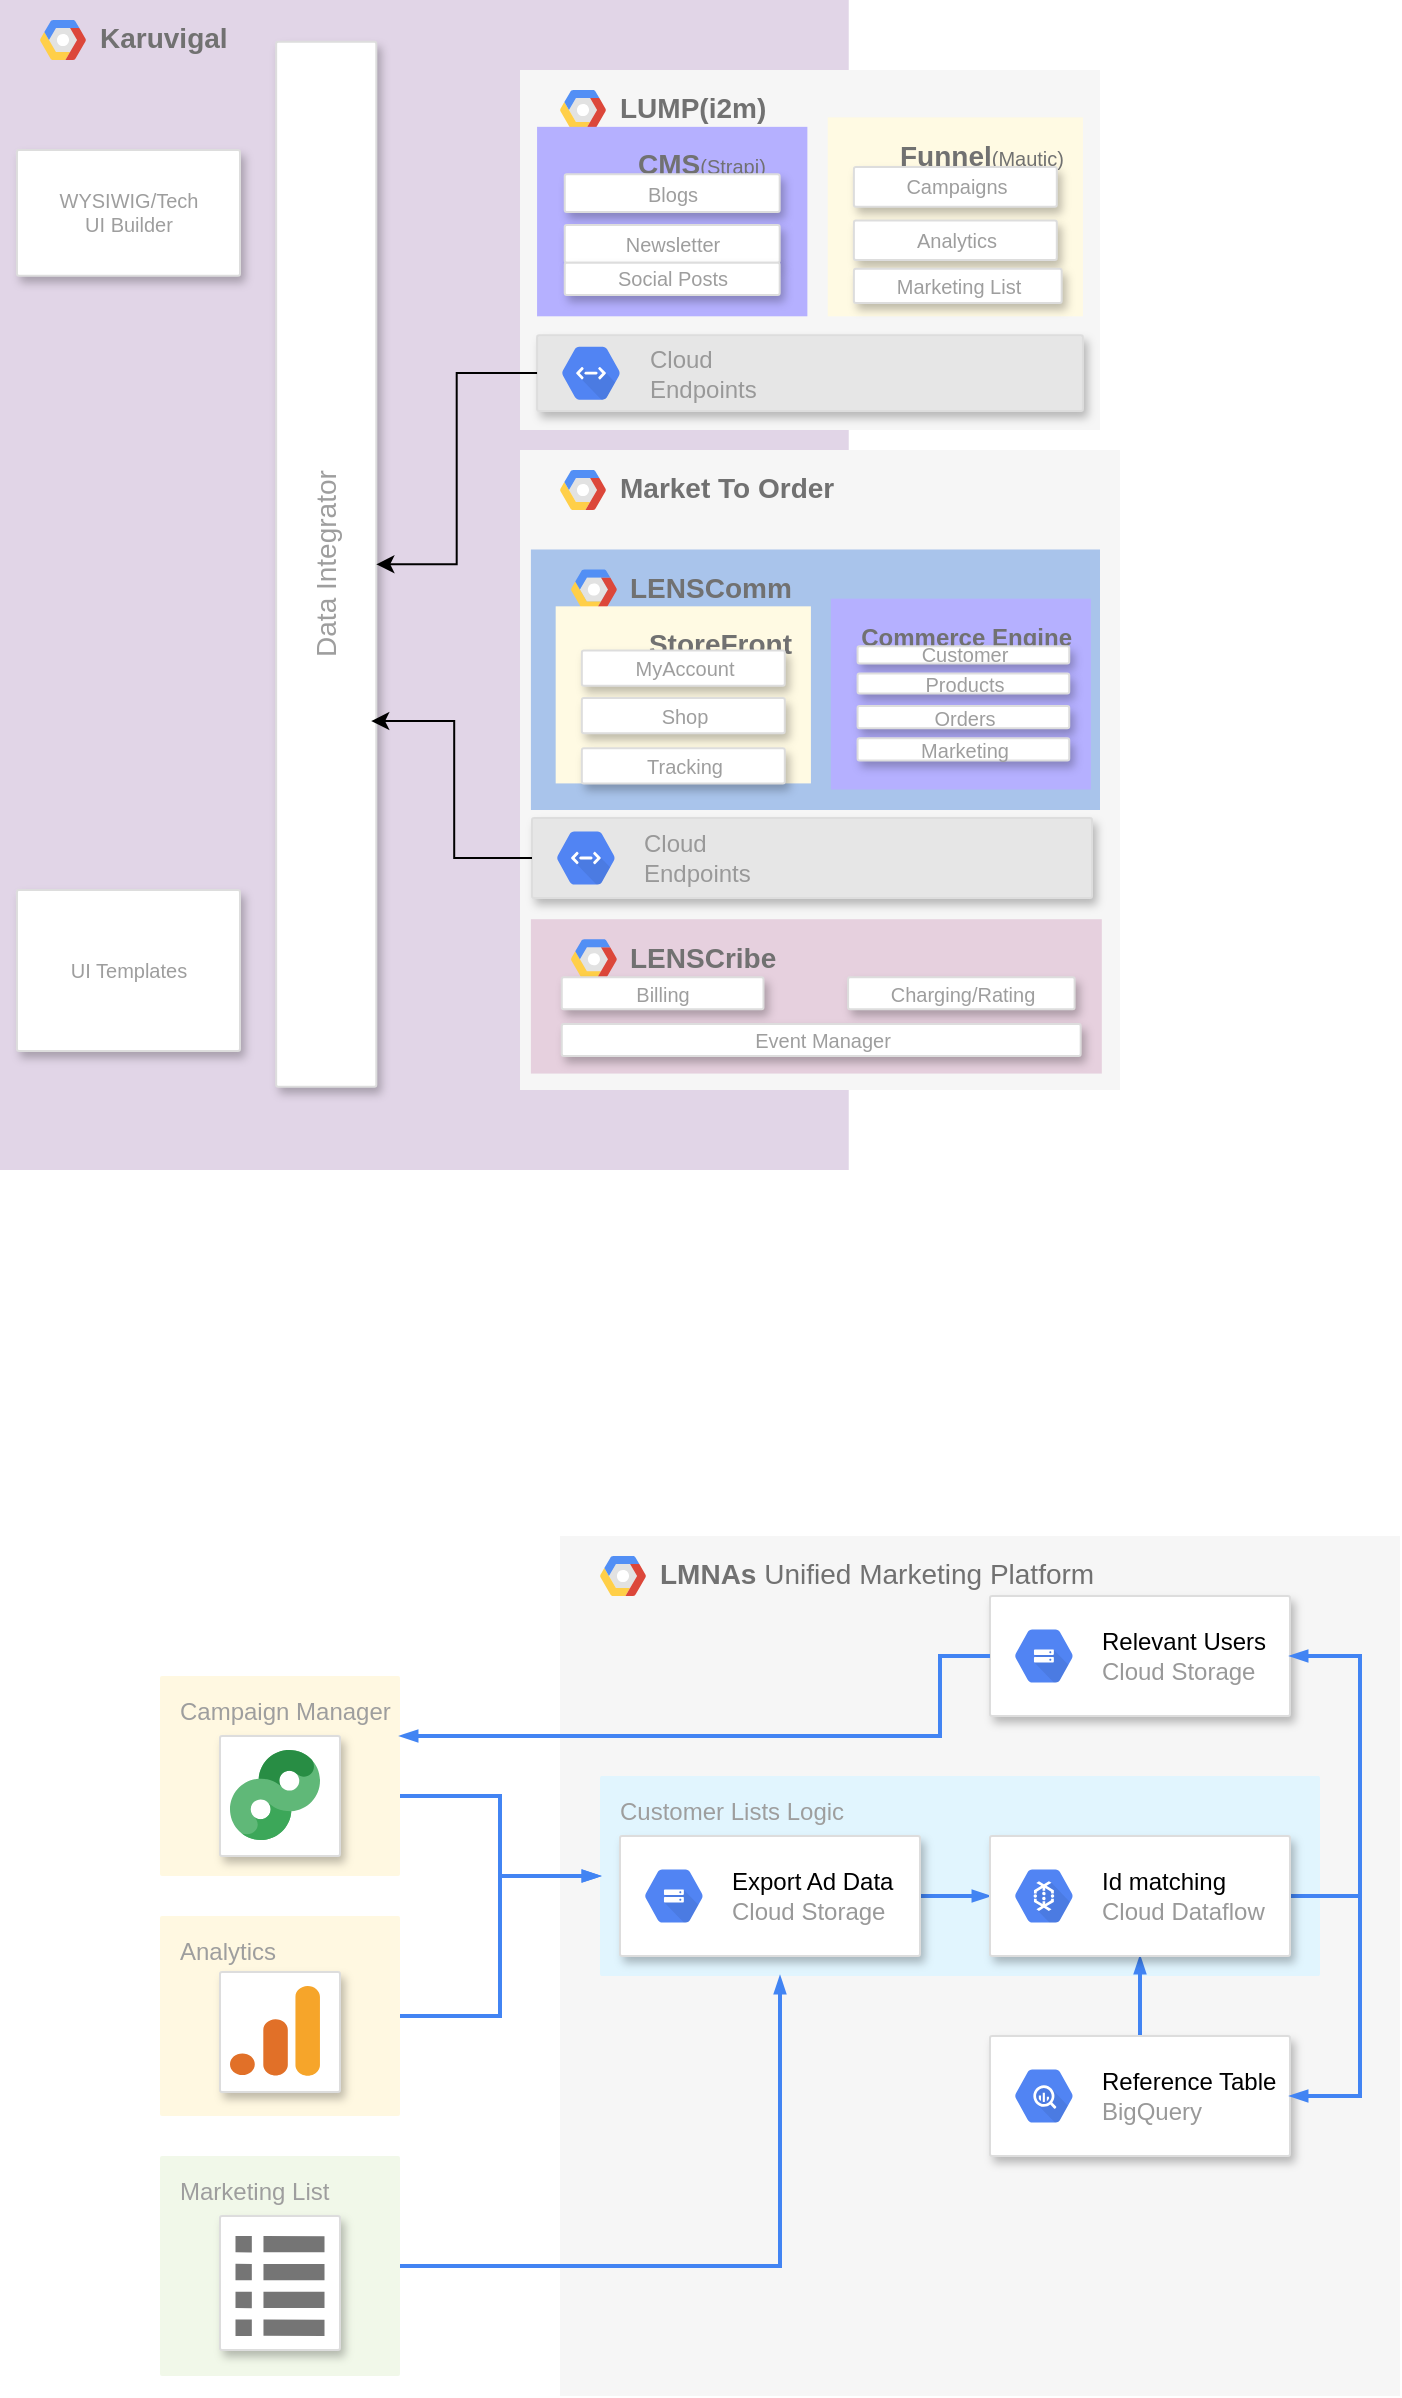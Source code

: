 <mxfile version="15.9.4" type="github">
  <diagram id="f106602c-feb2-e66a-4537-3a34d633f6aa" name="Page-1">
    <mxGraphModel dx="943" dy="526" grid="1" gridSize="10" guides="1" tooltips="1" connect="1" arrows="1" fold="1" page="1" pageScale="1" pageWidth="1169" pageHeight="827" background="none" math="0" shadow="0">
      <root>
        <mxCell id="0" />
        <mxCell id="1" parent="0" />
        <mxCell id="14" value="&lt;b&gt;LMNAs&lt;/b&gt;&amp;nbsp;Unified Marketing Platform" style="fillColor=#F6F6F6;strokeColor=none;shadow=0;gradientColor=none;fontSize=14;align=left;spacing=10;fontColor=#717171;9E9E9E;verticalAlign=top;spacingTop=-4;fontStyle=0;spacingLeft=40;html=1;" parent="1" vertex="1">
          <mxGeometry x="640" y="783" width="420" height="430" as="geometry" />
        </mxCell>
        <mxCell id="15" value="" style="shape=mxgraph.gcp2.google_cloud_platform;fillColor=#F6F6F6;strokeColor=none;shadow=0;gradientColor=none;" parent="14" vertex="1">
          <mxGeometry width="23" height="20" relative="1" as="geometry">
            <mxPoint x="20" y="10" as="offset" />
          </mxGeometry>
        </mxCell>
        <mxCell id="699" value="" style="strokeColor=#dddddd;fillColor=#ffffff;shadow=1;strokeWidth=1;rounded=1;absoluteArcSize=1;arcSize=2;fontSize=10;fontColor=#9E9E9E;align=center;html=1;" parent="14" vertex="1">
          <mxGeometry x="215" y="30" width="150" height="60" as="geometry" />
        </mxCell>
        <mxCell id="700" value="&lt;font color=&quot;#000000&quot;&gt;Relevant Users&lt;/font&gt;&lt;br&gt;Cloud Storage" style="dashed=0;connectable=0;html=1;fillColor=#5184F3;strokeColor=none;shape=mxgraph.gcp2.hexIcon;prIcon=cloud_storage;part=1;labelPosition=right;verticalLabelPosition=middle;align=left;verticalAlign=middle;spacingLeft=5;fontColor=#999999;fontSize=12;" parent="699" vertex="1">
          <mxGeometry y="0.5" width="44" height="39" relative="1" as="geometry">
            <mxPoint x="5" y="-19.5" as="offset" />
          </mxGeometry>
        </mxCell>
        <mxCell id="711" value="Customer Lists Logic" style="rounded=1;absoluteArcSize=1;arcSize=2;html=1;strokeColor=none;gradientColor=none;shadow=0;dashed=0;strokeColor=none;fontSize=12;fontColor=#9E9E9E;align=left;verticalAlign=top;spacing=10;spacingTop=-4;fillColor=#E1F5FE;" parent="1" vertex="1">
          <mxGeometry x="660" y="903" width="360" height="100" as="geometry" />
        </mxCell>
        <mxCell id="712" style="edgeStyle=orthogonalEdgeStyle;rounded=0;html=1;labelBackgroundColor=none;startFill=1;startSize=4;endArrow=blockThin;endFill=1;endSize=4;jettySize=auto;orthogonalLoop=1;strokeColor=#4284F3;strokeWidth=2;fontSize=12;fontColor=#000000;align=center;dashed=0;" parent="1" source="705" target="711" edge="1">
          <mxGeometry relative="1" as="geometry">
            <Array as="points">
              <mxPoint x="610" y="913" />
              <mxPoint x="610" y="953" />
            </Array>
          </mxGeometry>
        </mxCell>
        <mxCell id="705" value="Campaign Manager" style="rounded=1;absoluteArcSize=1;arcSize=2;html=1;strokeColor=none;gradientColor=none;shadow=0;dashed=0;strokeColor=none;fontSize=12;fontColor=#9E9E9E;align=left;verticalAlign=top;spacing=10;spacingTop=-4;fillColor=#FFF8E1;" parent="1" vertex="1">
          <mxGeometry x="440" y="853" width="120" height="100" as="geometry" />
        </mxCell>
        <mxCell id="713" style="edgeStyle=orthogonalEdgeStyle;rounded=0;html=1;labelBackgroundColor=none;startFill=1;startSize=4;endArrow=blockThin;endFill=1;endSize=4;jettySize=auto;orthogonalLoop=1;strokeColor=#4284F3;strokeWidth=2;fontSize=12;fontColor=#000000;align=center;dashed=0;" parent="1" source="706" target="711" edge="1">
          <mxGeometry relative="1" as="geometry" />
        </mxCell>
        <mxCell id="706" value="Analytics" style="rounded=1;absoluteArcSize=1;arcSize=2;html=1;strokeColor=none;gradientColor=none;shadow=0;dashed=0;strokeColor=none;fontSize=12;fontColor=#9E9E9E;align=left;verticalAlign=top;spacing=10;spacingTop=-4;fillColor=#FFF8E1;" parent="1" vertex="1">
          <mxGeometry x="440" y="973" width="120" height="100" as="geometry" />
        </mxCell>
        <mxCell id="714" style="edgeStyle=orthogonalEdgeStyle;rounded=0;html=1;labelBackgroundColor=none;startFill=1;startSize=4;endArrow=blockThin;endFill=1;endSize=4;jettySize=auto;orthogonalLoop=1;strokeColor=#4284F3;strokeWidth=2;fontSize=12;fontColor=#000000;align=center;dashed=0;" parent="1" source="707" target="711" edge="1">
          <mxGeometry relative="1" as="geometry">
            <Array as="points">
              <mxPoint x="750" y="1148" />
            </Array>
          </mxGeometry>
        </mxCell>
        <mxCell id="707" value="Marketing List" style="rounded=1;absoluteArcSize=1;arcSize=2;html=1;strokeColor=none;gradientColor=none;shadow=0;dashed=0;strokeColor=none;fontSize=12;fontColor=#9E9E9E;align=left;verticalAlign=top;spacing=10;spacingTop=-4;fillColor=#F1F8E9;" parent="1" vertex="1">
          <mxGeometry x="440" y="1093" width="120" height="110" as="geometry" />
        </mxCell>
        <mxCell id="689" value="" style="strokeColor=#dddddd;fillColor=#ffffff;shadow=1;strokeWidth=1;rounded=1;absoluteArcSize=1;arcSize=2;fontSize=10;fontColor=#9E9E9E;align=center;html=1;" parent="1" vertex="1">
          <mxGeometry x="470" y="883" width="60" height="60" as="geometry" />
        </mxCell>
        <mxCell id="690" value="" style="dashed=0;connectable=0;html=1;fillColor=#5184F3;strokeColor=none;shape=mxgraph.gcp2.campaign_manager;part=1;labelPosition=right;verticalLabelPosition=middle;align=left;verticalAlign=middle;spacingLeft=5;fontColor=#999999;fontSize=12;" parent="689" vertex="1">
          <mxGeometry width="45" height="45" relative="1" as="geometry">
            <mxPoint x="5" y="7" as="offset" />
          </mxGeometry>
        </mxCell>
        <mxCell id="693" value="" style="strokeColor=#dddddd;fillColor=#ffffff;shadow=1;strokeWidth=1;rounded=1;absoluteArcSize=1;arcSize=2;fontSize=10;fontColor=#9E9E9E;align=center;html=1;" parent="1" vertex="1">
          <mxGeometry x="470" y="1001" width="60" height="60" as="geometry" />
        </mxCell>
        <mxCell id="694" value="" style="dashed=0;connectable=0;html=1;fillColor=#5184F3;strokeColor=none;shape=mxgraph.gcp2.google_analytics;part=1;labelPosition=right;verticalLabelPosition=middle;align=left;verticalAlign=middle;spacingLeft=5;fontColor=#999999;fontSize=12;" parent="693" vertex="1">
          <mxGeometry width="45" height="45" relative="1" as="geometry">
            <mxPoint x="5" y="7" as="offset" />
          </mxGeometry>
        </mxCell>
        <mxCell id="695" value="" style="strokeColor=#dddddd;fillColor=#ffffff;shadow=1;strokeWidth=1;rounded=1;absoluteArcSize=1;arcSize=2;labelPosition=center;verticalLabelPosition=middle;align=center;verticalAlign=bottom;spacingLeft=0;fontColor=#999999;fontSize=12;whiteSpace=wrap;spacingBottom=2;html=1;" parent="1" vertex="1">
          <mxGeometry x="470" y="1123" width="60" height="67" as="geometry" />
        </mxCell>
        <mxCell id="696" value="" style="dashed=0;connectable=0;html=1;fillColor=#757575;strokeColor=none;shape=mxgraph.gcp2.list;part=1;" parent="695" vertex="1">
          <mxGeometry x="0.5" width="44.5" height="50" relative="1" as="geometry">
            <mxPoint x="-22.25" y="10" as="offset" />
          </mxGeometry>
        </mxCell>
        <mxCell id="715" style="edgeStyle=orthogonalEdgeStyle;rounded=0;html=1;labelBackgroundColor=none;startFill=1;startSize=4;endArrow=blockThin;endFill=1;endSize=4;jettySize=auto;orthogonalLoop=1;strokeColor=#4284F3;strokeWidth=2;fontSize=12;fontColor=#000000;align=center;dashed=0;" parent="1" source="697" target="703" edge="1">
          <mxGeometry relative="1" as="geometry" />
        </mxCell>
        <mxCell id="697" value="" style="strokeColor=#dddddd;fillColor=#ffffff;shadow=1;strokeWidth=1;rounded=1;absoluteArcSize=1;arcSize=2;fontSize=10;fontColor=#9E9E9E;align=center;html=1;" parent="1" vertex="1">
          <mxGeometry x="670" y="933" width="150" height="60" as="geometry" />
        </mxCell>
        <mxCell id="698" value="&lt;font color=&quot;#000000&quot;&gt;Export Ad Data&lt;/font&gt;&lt;br&gt;Cloud Storage" style="dashed=0;connectable=0;html=1;fillColor=#5184F3;strokeColor=none;shape=mxgraph.gcp2.hexIcon;prIcon=cloud_storage;part=1;labelPosition=right;verticalLabelPosition=middle;align=left;verticalAlign=middle;spacingLeft=5;fontColor=#999999;fontSize=12;" parent="697" vertex="1">
          <mxGeometry y="0.5" width="44" height="39" relative="1" as="geometry">
            <mxPoint x="5" y="-19.5" as="offset" />
          </mxGeometry>
        </mxCell>
        <mxCell id="719" style="edgeStyle=orthogonalEdgeStyle;rounded=0;html=1;labelBackgroundColor=none;startFill=1;startSize=4;endArrow=blockThin;endFill=1;endSize=4;jettySize=auto;orthogonalLoop=1;strokeColor=#4284F3;strokeWidth=2;fontSize=12;fontColor=#000000;align=center;dashed=0;" parent="1" target="705" edge="1">
          <mxGeometry relative="1" as="geometry">
            <Array as="points">
              <mxPoint x="830" y="843" />
              <mxPoint x="830" y="883" />
            </Array>
            <mxPoint x="855" y="843" as="sourcePoint" />
          </mxGeometry>
        </mxCell>
        <mxCell id="718" style="edgeStyle=orthogonalEdgeStyle;rounded=0;html=1;labelBackgroundColor=none;startFill=1;startSize=4;endArrow=blockThin;endFill=1;endSize=4;jettySize=auto;orthogonalLoop=1;strokeColor=#4284F3;strokeWidth=2;fontSize=12;fontColor=#000000;align=center;dashed=0;" parent="1" source="701" target="703" edge="1">
          <mxGeometry relative="1" as="geometry" />
        </mxCell>
        <mxCell id="701" value="" style="strokeColor=#dddddd;fillColor=#ffffff;shadow=1;strokeWidth=1;rounded=1;absoluteArcSize=1;arcSize=2;fontSize=10;fontColor=#9E9E9E;align=center;html=1;" parent="1" vertex="1">
          <mxGeometry x="855" y="1033" width="150" height="60" as="geometry" />
        </mxCell>
        <mxCell id="702" value="&lt;font color=&quot;#000000&quot;&gt;Reference Table&lt;/font&gt;&lt;br&gt;BigQuery" style="dashed=0;connectable=0;html=1;fillColor=#5184F3;strokeColor=none;shape=mxgraph.gcp2.hexIcon;prIcon=bigquery;part=1;labelPosition=right;verticalLabelPosition=middle;align=left;verticalAlign=middle;spacingLeft=5;fontColor=#999999;fontSize=12;" parent="701" vertex="1">
          <mxGeometry y="0.5" width="44" height="39" relative="1" as="geometry">
            <mxPoint x="5" y="-19.5" as="offset" />
          </mxGeometry>
        </mxCell>
        <mxCell id="716" style="edgeStyle=orthogonalEdgeStyle;rounded=0;html=1;labelBackgroundColor=none;startFill=1;startSize=4;endArrow=blockThin;endFill=1;endSize=4;jettySize=auto;orthogonalLoop=1;strokeColor=#4284F3;strokeWidth=2;fontSize=12;fontColor=#000000;align=center;dashed=0;" parent="1" source="703" edge="1">
          <mxGeometry relative="1" as="geometry">
            <Array as="points">
              <mxPoint x="1040" y="963" />
              <mxPoint x="1040" y="843" />
            </Array>
            <mxPoint x="1005" y="843" as="targetPoint" />
          </mxGeometry>
        </mxCell>
        <mxCell id="717" style="edgeStyle=orthogonalEdgeStyle;rounded=0;html=1;labelBackgroundColor=none;startFill=1;startSize=4;endArrow=blockThin;endFill=1;endSize=4;jettySize=auto;orthogonalLoop=1;strokeColor=#4284F3;strokeWidth=2;fontSize=12;fontColor=#000000;align=center;dashed=0;" parent="1" source="703" target="701" edge="1">
          <mxGeometry relative="1" as="geometry">
            <Array as="points">
              <mxPoint x="1040" y="963" />
              <mxPoint x="1040" y="1063" />
            </Array>
          </mxGeometry>
        </mxCell>
        <mxCell id="703" value="" style="strokeColor=#dddddd;fillColor=#ffffff;shadow=1;strokeWidth=1;rounded=1;absoluteArcSize=1;arcSize=2;fontSize=10;fontColor=#9E9E9E;align=center;html=1;" parent="1" vertex="1">
          <mxGeometry x="855" y="933" width="150" height="60" as="geometry" />
        </mxCell>
        <mxCell id="704" value="&lt;font color=&quot;#000000&quot;&gt;Id matching&lt;/font&gt;&lt;br&gt;Cloud Dataflow" style="dashed=0;connectable=0;html=1;fillColor=#5184F3;strokeColor=none;shape=mxgraph.gcp2.hexIcon;prIcon=cloud_dataflow;part=1;labelPosition=right;verticalLabelPosition=middle;align=left;verticalAlign=middle;spacingLeft=5;fontColor=#999999;fontSize=12;" parent="703" vertex="1">
          <mxGeometry y="0.5" width="44" height="39" relative="1" as="geometry">
            <mxPoint x="5" y="-19.5" as="offset" />
          </mxGeometry>
        </mxCell>
        <mxCell id="wyFLx1ODkE6jC5D1gI6m-723" value="&lt;b&gt;Karuvigal&lt;/b&gt;" style="fillColor=#E1D5E7;strokeColor=none;shadow=0;gradientColor=none;fontSize=14;align=left;spacing=10;fontColor=#717171;9E9E9E;verticalAlign=top;spacingTop=-4;fontStyle=0;spacingLeft=40;html=1;" vertex="1" parent="1">
          <mxGeometry x="360" y="15" width="424.37" height="585" as="geometry" />
        </mxCell>
        <mxCell id="wyFLx1ODkE6jC5D1gI6m-724" value="" style="shape=mxgraph.gcp2.google_cloud_platform;fillColor=#F6F6F6;strokeColor=none;shadow=0;gradientColor=none;" vertex="1" parent="wyFLx1ODkE6jC5D1gI6m-723">
          <mxGeometry width="23" height="20" relative="1" as="geometry">
            <mxPoint x="20" y="10" as="offset" />
          </mxGeometry>
        </mxCell>
        <mxCell id="wyFLx1ODkE6jC5D1gI6m-721" value="WYSIWIG/Tech &lt;br&gt;UI Builder" style="strokeColor=#dddddd;fillColor=#ffffff;shadow=1;strokeWidth=1;rounded=1;absoluteArcSize=1;arcSize=2;fontSize=10;fontColor=#9E9E9E;align=center;html=1;" vertex="1" parent="wyFLx1ODkE6jC5D1gI6m-723">
          <mxGeometry x="8.48" y="75" width="111.52" height="62.89" as="geometry" />
        </mxCell>
        <mxCell id="wyFLx1ODkE6jC5D1gI6m-719" value="UI Templates" style="strokeColor=#dddddd;fillColor=#ffffff;shadow=1;strokeWidth=1;rounded=1;absoluteArcSize=1;arcSize=2;fontSize=10;fontColor=#9E9E9E;align=center;html=1;" vertex="1" parent="wyFLx1ODkE6jC5D1gI6m-723">
          <mxGeometry x="8.48" y="445" width="111.52" height="80.5" as="geometry" />
        </mxCell>
        <mxCell id="wyFLx1ODkE6jC5D1gI6m-726" value="&lt;font style=&quot;font-size: 14px&quot;&gt;Data Integrator&lt;/font&gt;" style="strokeColor=#dddddd;fillColor=#ffffff;shadow=1;strokeWidth=1;rounded=1;absoluteArcSize=1;arcSize=2;fontSize=10;fontColor=#9E9E9E;align=center;html=1;rotation=-90;" vertex="1" parent="wyFLx1ODkE6jC5D1gI6m-723">
          <mxGeometry x="-98.14" y="257.13" width="522.51" height="50.08" as="geometry" />
        </mxCell>
        <mxCell id="wyFLx1ODkE6jC5D1gI6m-727" value="&lt;b&gt;LUMP(i2m)&lt;/b&gt;" style="fillColor=#F6F6F6;strokeColor=none;shadow=0;gradientColor=none;fontSize=14;align=left;spacing=10;fontColor=#717171;9E9E9E;verticalAlign=top;spacingTop=-4;fontStyle=0;spacingLeft=40;html=1;" vertex="1" parent="1">
          <mxGeometry x="620" y="50" width="290" height="180" as="geometry" />
        </mxCell>
        <mxCell id="wyFLx1ODkE6jC5D1gI6m-728" value="" style="shape=mxgraph.gcp2.google_cloud_platform;fillColor=#F6F6F6;strokeColor=none;shadow=0;gradientColor=none;" vertex="1" parent="wyFLx1ODkE6jC5D1gI6m-727">
          <mxGeometry width="23" height="20" relative="1" as="geometry">
            <mxPoint x="20" y="10" as="offset" />
          </mxGeometry>
        </mxCell>
        <mxCell id="wyFLx1ODkE6jC5D1gI6m-774" value="&lt;div&gt;&lt;b&gt;Funnel&lt;/b&gt;&lt;font style=&quot;font-size: 10px&quot;&gt;(Mautic)&lt;/font&gt;&lt;/div&gt;" style="fillColor=#FFFAE3;strokeColor=none;shadow=0;gradientColor=none;fontSize=14;align=right;spacing=10;fontColor=#717171;9E9E9E;verticalAlign=top;spacingTop=-4;fontStyle=0;spacingLeft=40;html=1;" vertex="1" parent="wyFLx1ODkE6jC5D1gI6m-727">
          <mxGeometry x="153.879" y="23.684" width="127.591" height="99.474" as="geometry" />
        </mxCell>
        <mxCell id="wyFLx1ODkE6jC5D1gI6m-775" value="Campaigns" style="strokeColor=#dddddd;fillColor=#ffffff;shadow=1;strokeWidth=1;rounded=1;absoluteArcSize=1;arcSize=2;fontSize=10;fontColor=#9E9E9E;align=center;html=1;" vertex="1" parent="wyFLx1ODkE6jC5D1gI6m-774">
          <mxGeometry x="13.078" y="24.868" width="101.446" height="19.779" as="geometry" />
        </mxCell>
        <mxCell id="wyFLx1ODkE6jC5D1gI6m-776" value="Analytics" style="strokeColor=#dddddd;fillColor=#ffffff;shadow=1;strokeWidth=1;rounded=1;absoluteArcSize=1;arcSize=2;fontSize=10;fontColor=#9E9E9E;align=center;html=1;" vertex="1" parent="wyFLx1ODkE6jC5D1gI6m-774">
          <mxGeometry x="13.078" y="51.516" width="101.446" height="19.779" as="geometry" />
        </mxCell>
        <mxCell id="wyFLx1ODkE6jC5D1gI6m-777" value="Marketing List" style="strokeColor=#dddddd;fillColor=#ffffff;shadow=1;strokeWidth=1;rounded=1;absoluteArcSize=1;arcSize=2;fontSize=10;fontColor=#9E9E9E;align=center;html=1;" vertex="1" parent="wyFLx1ODkE6jC5D1gI6m-774">
          <mxGeometry x="13.078" y="75.719" width="103.881" height="17.129" as="geometry" />
        </mxCell>
        <mxCell id="wyFLx1ODkE6jC5D1gI6m-768" value="&lt;b&gt;CMS&lt;/b&gt;&lt;font style=&quot;font-size: 10px&quot;&gt;(Strapi)&lt;/font&gt;" style="fillColor=#B5B0FF;strokeColor=none;shadow=0;gradientColor=none;fontSize=14;align=left;spacing=10;fontColor=#717171;9E9E9E;verticalAlign=top;spacingTop=-4;fontStyle=0;spacingLeft=40;html=1;" vertex="1" parent="wyFLx1ODkE6jC5D1gI6m-727">
          <mxGeometry x="8.529" y="28.421" width="135.149" height="94.737" as="geometry" />
        </mxCell>
        <mxCell id="wyFLx1ODkE6jC5D1gI6m-770" value="Blogs" style="strokeColor=#dddddd;fillColor=#ffffff;shadow=1;strokeWidth=1;rounded=1;absoluteArcSize=1;arcSize=2;fontSize=10;fontColor=#9E9E9E;align=center;html=1;" vertex="1" parent="wyFLx1ODkE6jC5D1gI6m-768">
          <mxGeometry x="13.853" y="23.684" width="107.454" height="18.837" as="geometry" />
        </mxCell>
        <mxCell id="wyFLx1ODkE6jC5D1gI6m-771" value="Newsletter" style="strokeColor=#dddddd;fillColor=#ffffff;shadow=1;strokeWidth=1;rounded=1;absoluteArcSize=1;arcSize=2;fontSize=10;fontColor=#9E9E9E;align=center;html=1;" vertex="1" parent="wyFLx1ODkE6jC5D1gI6m-768">
          <mxGeometry x="13.853" y="49.062" width="107.454" height="18.837" as="geometry" />
        </mxCell>
        <mxCell id="wyFLx1ODkE6jC5D1gI6m-772" value="Social Posts" style="strokeColor=#dddddd;fillColor=#ffffff;shadow=1;strokeWidth=1;rounded=1;absoluteArcSize=1;arcSize=2;fontSize=10;fontColor=#9E9E9E;align=center;html=1;" vertex="1" parent="wyFLx1ODkE6jC5D1gI6m-768">
          <mxGeometry x="13.853" y="67.899" width="107.454" height="16.146" as="geometry" />
        </mxCell>
        <mxCell id="wyFLx1ODkE6jC5D1gI6m-816" value="" style="strokeColor=#dddddd;shadow=1;strokeWidth=1;rounded=1;absoluteArcSize=1;arcSize=2;fontSize=14;fillColor=#E6E6E6;" vertex="1" parent="wyFLx1ODkE6jC5D1gI6m-727">
          <mxGeometry x="8.529" y="132.632" width="272.941" height="37.895" as="geometry" />
        </mxCell>
        <mxCell id="wyFLx1ODkE6jC5D1gI6m-817" value="Cloud&#xa;Endpoints" style="sketch=0;dashed=0;connectable=0;html=1;fillColor=#5184F3;strokeColor=none;shape=mxgraph.gcp2.hexIcon;prIcon=cloud_endpoints;part=1;labelPosition=right;verticalLabelPosition=middle;align=left;verticalAlign=middle;spacingLeft=5;fontColor=#999999;fontSize=12;" vertex="1" parent="wyFLx1ODkE6jC5D1gI6m-816">
          <mxGeometry y="0.5" width="44" height="39" relative="1" as="geometry">
            <mxPoint x="5" y="-19.5" as="offset" />
          </mxGeometry>
        </mxCell>
        <mxCell id="wyFLx1ODkE6jC5D1gI6m-793" value="&lt;b&gt;Market To Order&lt;/b&gt;" style="fillColor=#F6F6F6;strokeColor=none;shadow=0;gradientColor=none;fontSize=14;align=left;spacing=10;fontColor=#717171;9E9E9E;verticalAlign=top;spacingTop=-4;fontStyle=0;spacingLeft=40;html=1;" vertex="1" parent="1">
          <mxGeometry x="620" y="240" width="300" height="320" as="geometry" />
        </mxCell>
        <mxCell id="wyFLx1ODkE6jC5D1gI6m-794" value="" style="shape=mxgraph.gcp2.google_cloud_platform;fillColor=#F6F6F6;strokeColor=none;shadow=0;gradientColor=none;" vertex="1" parent="wyFLx1ODkE6jC5D1gI6m-793">
          <mxGeometry width="23" height="20" relative="1" as="geometry">
            <mxPoint x="20" y="10" as="offset" />
          </mxGeometry>
        </mxCell>
        <mxCell id="wyFLx1ODkE6jC5D1gI6m-797" value="&lt;b&gt;LENSCribe&lt;/b&gt;" style="fillColor=#E6D0DE;strokeColor=none;shadow=0;gradientColor=none;fontSize=14;align=left;spacing=10;fontColor=#717171;9E9E9E;verticalAlign=top;spacingTop=-4;fontStyle=0;spacingLeft=40;html=1;" vertex="1" parent="wyFLx1ODkE6jC5D1gI6m-793">
          <mxGeometry x="5.455" y="234.617" width="285.455" height="77.177" as="geometry" />
        </mxCell>
        <mxCell id="wyFLx1ODkE6jC5D1gI6m-798" value="" style="shape=mxgraph.gcp2.google_cloud_platform;fillColor=#F6F6F6;strokeColor=none;shadow=0;gradientColor=none;" vertex="1" parent="wyFLx1ODkE6jC5D1gI6m-797">
          <mxGeometry width="23" height="20" relative="1" as="geometry">
            <mxPoint x="20" y="10" as="offset" />
          </mxGeometry>
        </mxCell>
        <mxCell id="wyFLx1ODkE6jC5D1gI6m-799" value="Billing" style="strokeColor=#dddddd;fillColor=#ffffff;shadow=1;strokeWidth=1;rounded=1;absoluteArcSize=1;arcSize=2;fontSize=10;fontColor=#9E9E9E;align=center;html=1;" vertex="1" parent="wyFLx1ODkE6jC5D1gI6m-797">
          <mxGeometry x="15.425" y="28.952" width="100.871" height="16.013" as="geometry" />
        </mxCell>
        <mxCell id="wyFLx1ODkE6jC5D1gI6m-800" value="Charging/Rating" style="strokeColor=#dddddd;fillColor=#ffffff;shadow=1;strokeWidth=1;rounded=1;absoluteArcSize=1;arcSize=2;fontSize=10;fontColor=#9E9E9E;align=center;html=1;" vertex="1" parent="wyFLx1ODkE6jC5D1gI6m-797">
          <mxGeometry x="158.586" y="28.952" width="113.273" height="16.013" as="geometry" />
        </mxCell>
        <mxCell id="wyFLx1ODkE6jC5D1gI6m-801" value="Event Manager" style="strokeColor=#dddddd;fillColor=#ffffff;shadow=1;strokeWidth=1;rounded=1;absoluteArcSize=1;arcSize=2;fontSize=10;fontColor=#9E9E9E;align=center;html=1;" vertex="1" parent="wyFLx1ODkE6jC5D1gI6m-797">
          <mxGeometry x="15.425" y="52.346" width="259.457" height="16.013" as="geometry" />
        </mxCell>
        <mxCell id="wyFLx1ODkE6jC5D1gI6m-802" value="&lt;b&gt;LENSComm&lt;/b&gt;" style="fillColor=#A9C4EB;strokeColor=none;shadow=0;gradientColor=none;fontSize=14;align=left;spacing=10;fontColor=#717171;9E9E9E;verticalAlign=top;spacingTop=-4;fontStyle=0;spacingLeft=40;html=1;" vertex="1" parent="wyFLx1ODkE6jC5D1gI6m-793">
          <mxGeometry x="5.46" y="49.75" width="284.54" height="130.25" as="geometry" />
        </mxCell>
        <mxCell id="wyFLx1ODkE6jC5D1gI6m-803" value="" style="shape=mxgraph.gcp2.google_cloud_platform;fillColor=#F6F6F6;strokeColor=none;shadow=0;gradientColor=none;" vertex="1" parent="wyFLx1ODkE6jC5D1gI6m-802">
          <mxGeometry width="23" height="20" relative="1" as="geometry">
            <mxPoint x="20" y="10" as="offset" />
          </mxGeometry>
        </mxCell>
        <mxCell id="wyFLx1ODkE6jC5D1gI6m-808" value="&lt;div&gt;&lt;b&gt;&lt;font style=&quot;font-size: 12px&quot;&gt;Commerce Engine&lt;/font&gt;&lt;/b&gt;&lt;/div&gt;" style="fillColor=#B5B0FF;strokeColor=none;shadow=0;gradientColor=none;fontSize=14;align=right;spacing=10;fontColor=#717171;9E9E9E;verticalAlign=top;spacingTop=-4;fontStyle=0;spacingLeft=40;html=1;" vertex="1" parent="wyFLx1ODkE6jC5D1gI6m-802">
          <mxGeometry x="150" y="24.57" width="130" height="95.43" as="geometry" />
        </mxCell>
        <mxCell id="wyFLx1ODkE6jC5D1gI6m-809" value="Customer" style="strokeColor=#dddddd;fillColor=#ffffff;shadow=1;strokeWidth=1;rounded=1;absoluteArcSize=1;arcSize=2;fontSize=10;fontColor=#9E9E9E;align=center;html=1;" vertex="1" parent="wyFLx1ODkE6jC5D1gI6m-808">
          <mxGeometry x="13.325" y="23.857" width="105.842" height="8.521" as="geometry" />
        </mxCell>
        <mxCell id="wyFLx1ODkE6jC5D1gI6m-810" value="Products" style="strokeColor=#dddddd;fillColor=#ffffff;shadow=1;strokeWidth=1;rounded=1;absoluteArcSize=1;arcSize=2;fontSize=10;fontColor=#9E9E9E;align=center;html=1;" vertex="1" parent="wyFLx1ODkE6jC5D1gI6m-808">
          <mxGeometry x="13.325" y="37.488" width="105.842" height="9.94" as="geometry" />
        </mxCell>
        <mxCell id="wyFLx1ODkE6jC5D1gI6m-811" value="Orders" style="strokeColor=#dddddd;fillColor=#ffffff;shadow=1;strokeWidth=1;rounded=1;absoluteArcSize=1;arcSize=2;fontSize=10;fontColor=#9E9E9E;align=center;html=1;" vertex="1" parent="wyFLx1ODkE6jC5D1gI6m-808">
          <mxGeometry x="13.325" y="53.677" width="105.842" height="11.079" as="geometry" />
        </mxCell>
        <mxCell id="wyFLx1ODkE6jC5D1gI6m-812" value="Marketing" style="strokeColor=#dddddd;fillColor=#ffffff;shadow=1;strokeWidth=1;rounded=1;absoluteArcSize=1;arcSize=2;fontSize=10;fontColor=#9E9E9E;align=center;html=1;" vertex="1" parent="wyFLx1ODkE6jC5D1gI6m-808">
          <mxGeometry x="13.325" y="69.866" width="105.842" height="11.079" as="geometry" />
        </mxCell>
        <mxCell id="wyFLx1ODkE6jC5D1gI6m-804" value="&lt;div style=&quot;text-align: justify&quot;&gt;&lt;b&gt;StoreFront&lt;/b&gt;&lt;/div&gt;" style="fillColor=#FFFAE3;strokeColor=none;shadow=0;gradientColor=none;fontSize=14;align=right;spacing=10;fontColor=#717171;9E9E9E;verticalAlign=top;spacingTop=-4;fontStyle=0;spacingLeft=40;html=1;" vertex="1" parent="wyFLx1ODkE6jC5D1gI6m-802">
          <mxGeometry x="12.38" y="28.41" width="127.62" height="88.54" as="geometry" />
        </mxCell>
        <mxCell id="wyFLx1ODkE6jC5D1gI6m-805" value="MyAccount" style="strokeColor=#dddddd;fillColor=#ffffff;shadow=1;strokeWidth=1;rounded=1;absoluteArcSize=1;arcSize=2;fontSize=10;fontColor=#9E9E9E;align=center;html=1;" vertex="1" parent="wyFLx1ODkE6jC5D1gI6m-804">
          <mxGeometry x="13.081" y="22.135" width="101.469" height="17.605" as="geometry" />
        </mxCell>
        <mxCell id="wyFLx1ODkE6jC5D1gI6m-806" value="Shop" style="strokeColor=#dddddd;fillColor=#ffffff;shadow=1;strokeWidth=1;rounded=1;absoluteArcSize=1;arcSize=2;fontSize=10;fontColor=#9E9E9E;align=center;html=1;" vertex="1" parent="wyFLx1ODkE6jC5D1gI6m-804">
          <mxGeometry x="13.081" y="45.853" width="101.469" height="17.605" as="geometry" />
        </mxCell>
        <mxCell id="wyFLx1ODkE6jC5D1gI6m-807" value="Tracking" style="strokeColor=#dddddd;fillColor=#ffffff;shadow=1;strokeWidth=1;rounded=1;absoluteArcSize=1;arcSize=2;fontSize=10;fontColor=#9E9E9E;align=center;html=1;" vertex="1" parent="wyFLx1ODkE6jC5D1gI6m-804">
          <mxGeometry x="13.081" y="70.935" width="101.469" height="17.605" as="geometry" />
        </mxCell>
        <mxCell id="wyFLx1ODkE6jC5D1gI6m-820" value="" style="strokeColor=#dddddd;shadow=1;strokeWidth=1;rounded=1;absoluteArcSize=1;arcSize=2;fontSize=14;fillColor=#E6E6E6;" vertex="1" parent="wyFLx1ODkE6jC5D1gI6m-793">
          <mxGeometry x="6" y="184" width="280" height="40" as="geometry" />
        </mxCell>
        <mxCell id="wyFLx1ODkE6jC5D1gI6m-821" value="Cloud&#xa;Endpoints" style="sketch=0;dashed=0;connectable=0;html=1;fillColor=#5184F3;strokeColor=none;shape=mxgraph.gcp2.hexIcon;prIcon=cloud_endpoints;part=1;labelPosition=right;verticalLabelPosition=middle;align=left;verticalAlign=middle;spacingLeft=5;fontColor=#999999;fontSize=12;" vertex="1" parent="wyFLx1ODkE6jC5D1gI6m-820">
          <mxGeometry y="0.5" width="44" height="39" relative="1" as="geometry">
            <mxPoint x="5" y="-19.5" as="offset" />
          </mxGeometry>
        </mxCell>
        <mxCell id="wyFLx1ODkE6jC5D1gI6m-819" value="" style="edgeStyle=orthogonalEdgeStyle;rounded=0;orthogonalLoop=1;jettySize=auto;html=1;fontSize=14;" edge="1" parent="1" source="wyFLx1ODkE6jC5D1gI6m-816" target="wyFLx1ODkE6jC5D1gI6m-726">
          <mxGeometry relative="1" as="geometry" />
        </mxCell>
        <mxCell id="wyFLx1ODkE6jC5D1gI6m-822" style="edgeStyle=orthogonalEdgeStyle;rounded=0;orthogonalLoop=1;jettySize=auto;html=1;entryX=0.35;entryY=0.949;entryDx=0;entryDy=0;entryPerimeter=0;fontSize=14;" edge="1" parent="1" source="wyFLx1ODkE6jC5D1gI6m-820" target="wyFLx1ODkE6jC5D1gI6m-726">
          <mxGeometry relative="1" as="geometry" />
        </mxCell>
      </root>
    </mxGraphModel>
  </diagram>
</mxfile>
